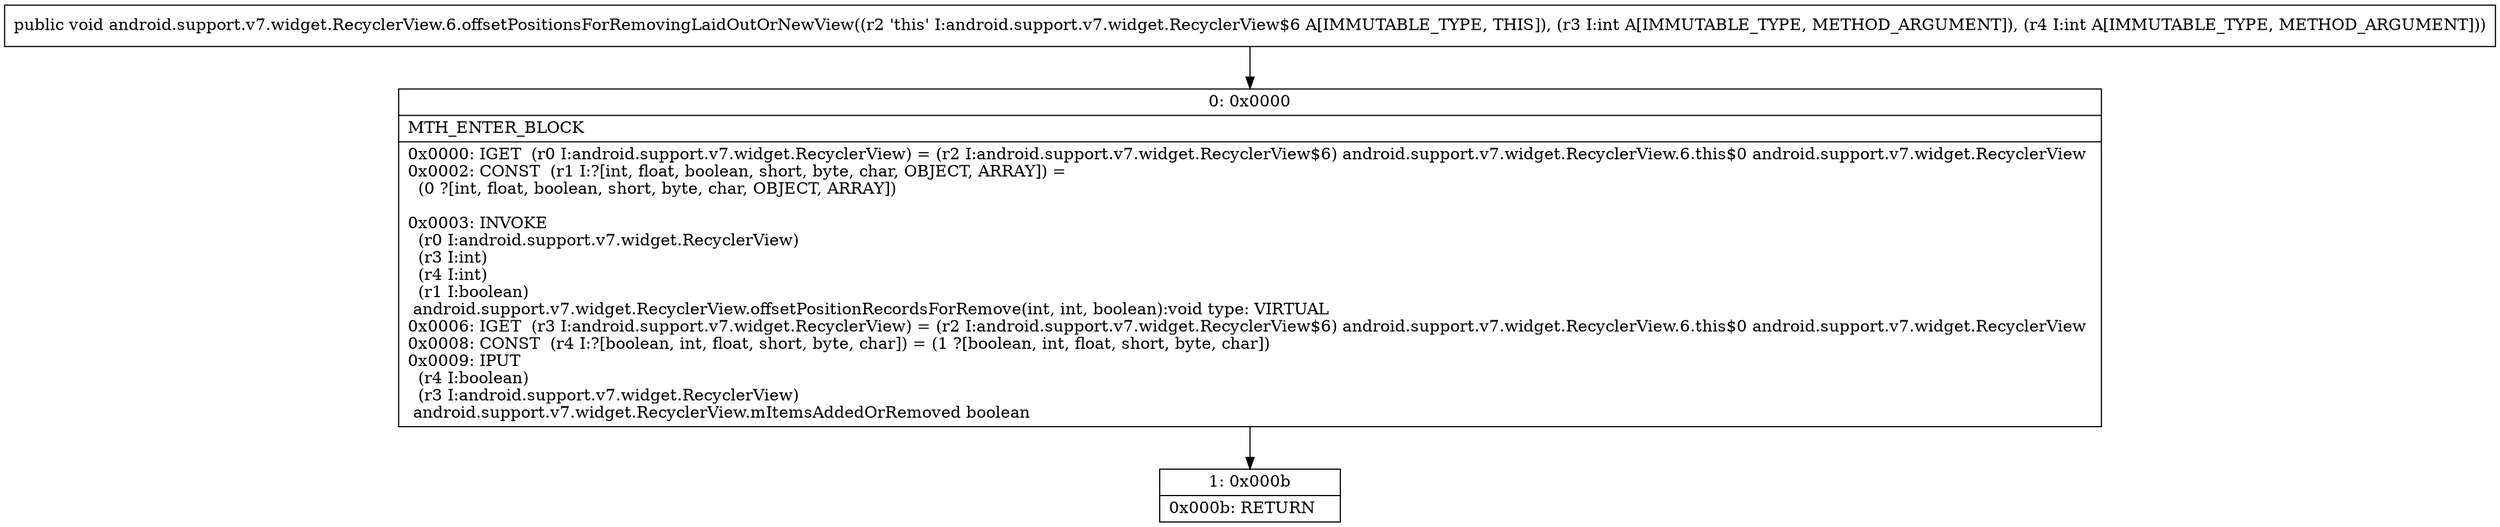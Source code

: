 digraph "CFG forandroid.support.v7.widget.RecyclerView.6.offsetPositionsForRemovingLaidOutOrNewView(II)V" {
Node_0 [shape=record,label="{0\:\ 0x0000|MTH_ENTER_BLOCK\l|0x0000: IGET  (r0 I:android.support.v7.widget.RecyclerView) = (r2 I:android.support.v7.widget.RecyclerView$6) android.support.v7.widget.RecyclerView.6.this$0 android.support.v7.widget.RecyclerView \l0x0002: CONST  (r1 I:?[int, float, boolean, short, byte, char, OBJECT, ARRAY]) = \l  (0 ?[int, float, boolean, short, byte, char, OBJECT, ARRAY])\l \l0x0003: INVOKE  \l  (r0 I:android.support.v7.widget.RecyclerView)\l  (r3 I:int)\l  (r4 I:int)\l  (r1 I:boolean)\l android.support.v7.widget.RecyclerView.offsetPositionRecordsForRemove(int, int, boolean):void type: VIRTUAL \l0x0006: IGET  (r3 I:android.support.v7.widget.RecyclerView) = (r2 I:android.support.v7.widget.RecyclerView$6) android.support.v7.widget.RecyclerView.6.this$0 android.support.v7.widget.RecyclerView \l0x0008: CONST  (r4 I:?[boolean, int, float, short, byte, char]) = (1 ?[boolean, int, float, short, byte, char]) \l0x0009: IPUT  \l  (r4 I:boolean)\l  (r3 I:android.support.v7.widget.RecyclerView)\l android.support.v7.widget.RecyclerView.mItemsAddedOrRemoved boolean \l}"];
Node_1 [shape=record,label="{1\:\ 0x000b|0x000b: RETURN   \l}"];
MethodNode[shape=record,label="{public void android.support.v7.widget.RecyclerView.6.offsetPositionsForRemovingLaidOutOrNewView((r2 'this' I:android.support.v7.widget.RecyclerView$6 A[IMMUTABLE_TYPE, THIS]), (r3 I:int A[IMMUTABLE_TYPE, METHOD_ARGUMENT]), (r4 I:int A[IMMUTABLE_TYPE, METHOD_ARGUMENT])) }"];
MethodNode -> Node_0;
Node_0 -> Node_1;
}

